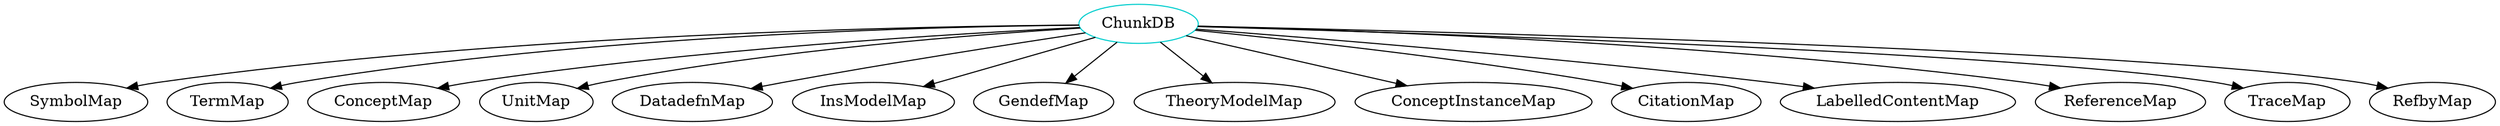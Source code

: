 digraph chunkdb{
ChunkDB	[shape=oval, color=cyan3, label="ChunkDB"];
ChunkDB -> SymbolMap;
ChunkDB -> TermMap;
ChunkDB -> ConceptMap;
ChunkDB -> UnitMap;
ChunkDB -> DatadefnMap;
ChunkDB -> InsModelMap;
ChunkDB -> GendefMap;
ChunkDB -> TheoryModelMap;
ChunkDB -> ConceptInstanceMap;
ChunkDB -> CitationMap;
ChunkDB -> LabelledContentMap;
ChunkDB -> ReferenceMap;
ChunkDB -> TraceMap;
ChunkDB -> RefbyMap;
}
